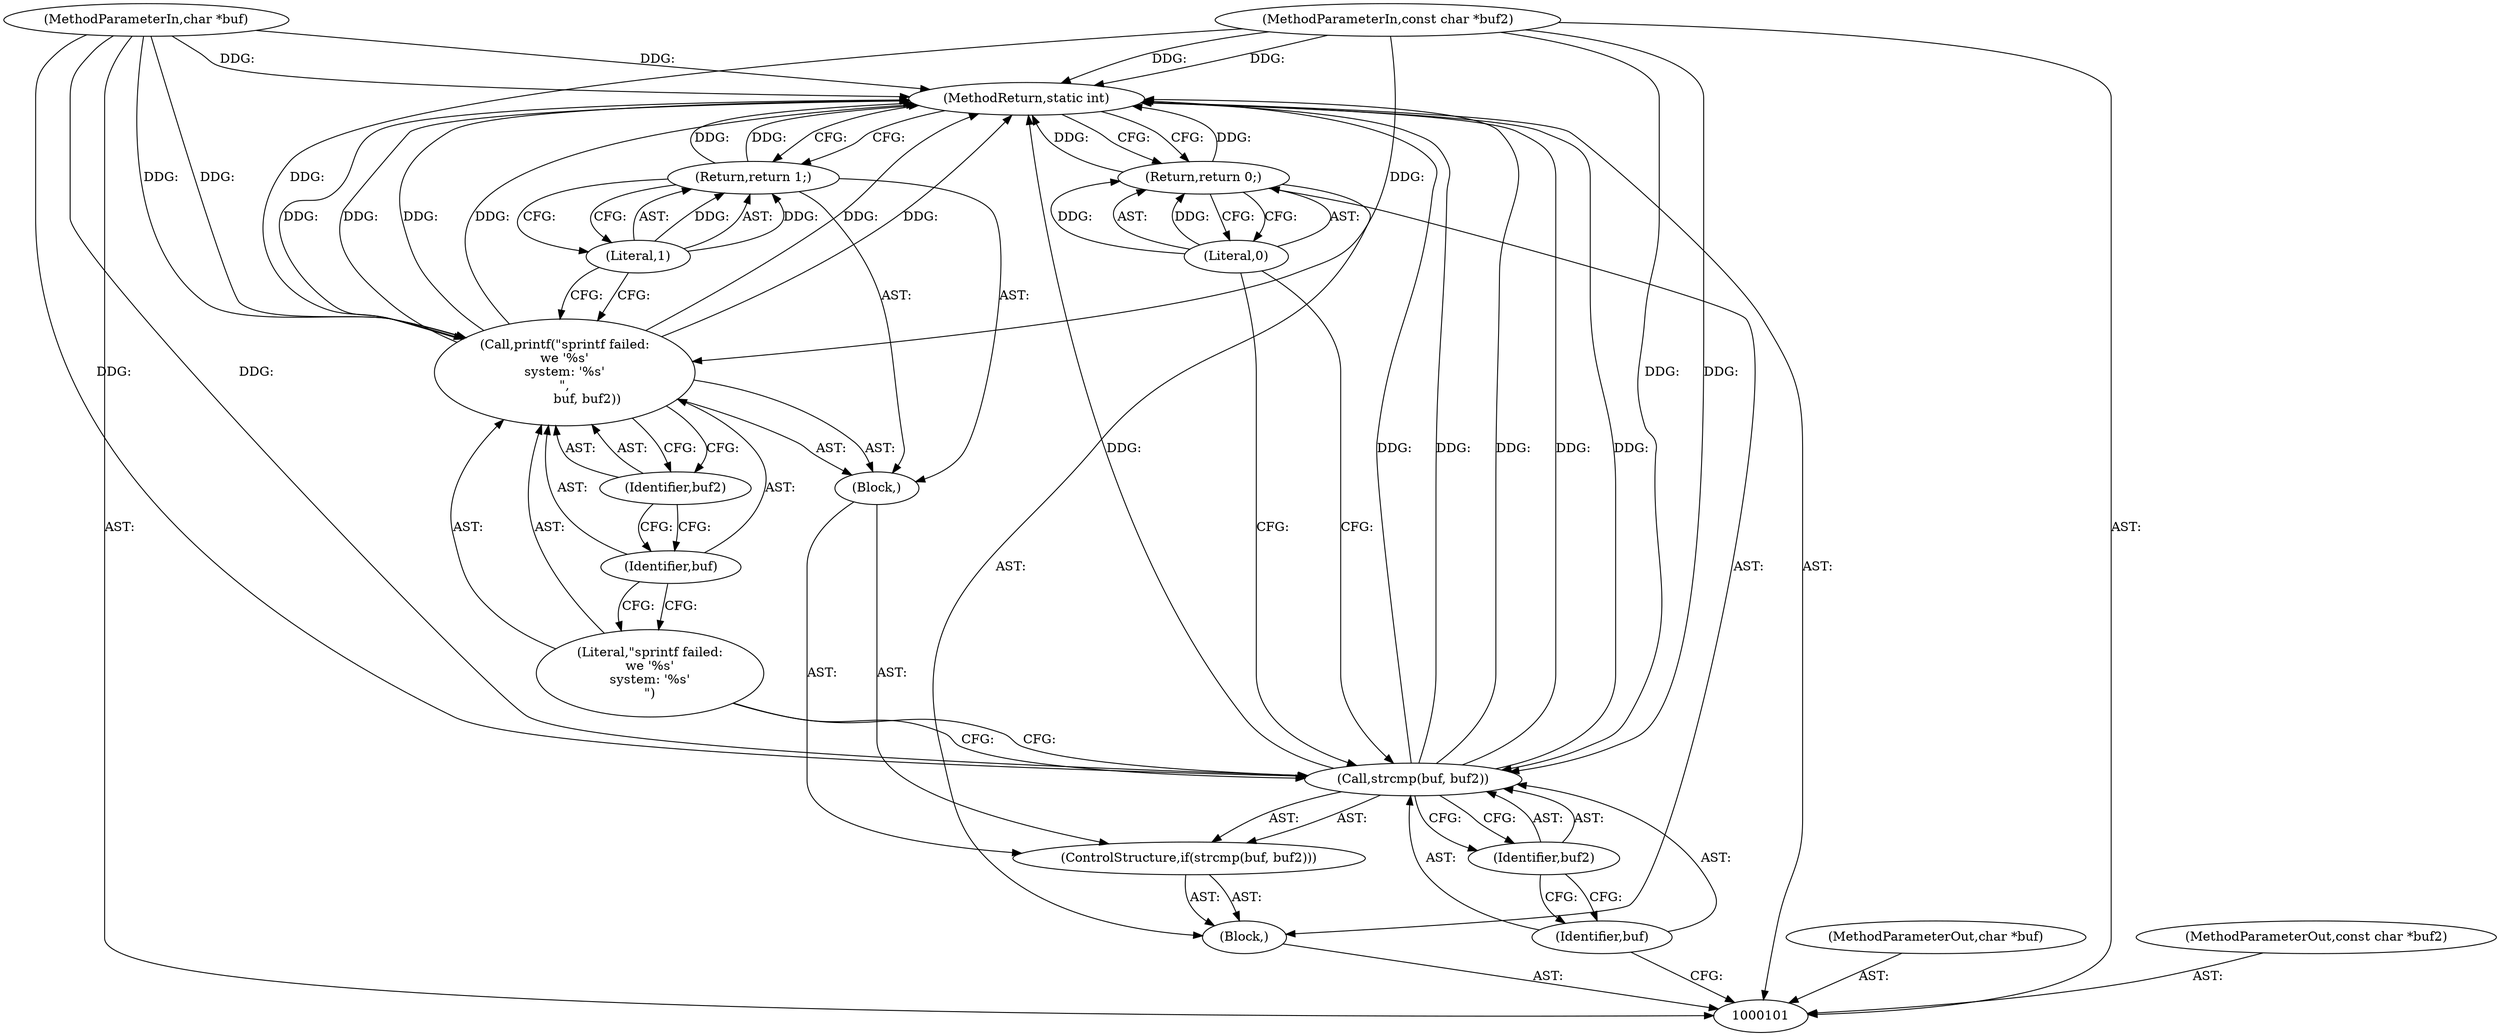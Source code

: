digraph "1_curl_curl-7_51_0-162-g3ab3c16_0" {
"1000118" [label="(MethodReturn,static int)"];
"1000102" [label="(MethodParameterIn,char *buf)"];
"1000136" [label="(MethodParameterOut,char *buf)"];
"1000103" [label="(MethodParameterIn,const char *buf2)"];
"1000137" [label="(MethodParameterOut,const char *buf2)"];
"1000104" [label="(Block,)"];
"1000107" [label="(Identifier,buf)"];
"1000108" [label="(Identifier,buf2)"];
"1000109" [label="(Block,)"];
"1000105" [label="(ControlStructure,if(strcmp(buf, buf2)))"];
"1000106" [label="(Call,strcmp(buf, buf2))"];
"1000111" [label="(Literal,\"sprintf failed:\nwe '%s'\nsystem: '%s'\n\")"];
"1000110" [label="(Call,printf(\"sprintf failed:\nwe '%s'\nsystem: '%s'\n\",\n           buf, buf2))"];
"1000112" [label="(Identifier,buf)"];
"1000113" [label="(Identifier,buf2)"];
"1000115" [label="(Literal,1)"];
"1000114" [label="(Return,return 1;)"];
"1000117" [label="(Literal,0)"];
"1000116" [label="(Return,return 0;)"];
"1000118" -> "1000101"  [label="AST: "];
"1000118" -> "1000114"  [label="CFG: "];
"1000118" -> "1000116"  [label="CFG: "];
"1000116" -> "1000118"  [label="DDG: "];
"1000106" -> "1000118"  [label="DDG: "];
"1000106" -> "1000118"  [label="DDG: "];
"1000106" -> "1000118"  [label="DDG: "];
"1000103" -> "1000118"  [label="DDG: "];
"1000102" -> "1000118"  [label="DDG: "];
"1000110" -> "1000118"  [label="DDG: "];
"1000110" -> "1000118"  [label="DDG: "];
"1000110" -> "1000118"  [label="DDG: "];
"1000114" -> "1000118"  [label="DDG: "];
"1000102" -> "1000101"  [label="AST: "];
"1000102" -> "1000118"  [label="DDG: "];
"1000102" -> "1000106"  [label="DDG: "];
"1000102" -> "1000110"  [label="DDG: "];
"1000136" -> "1000101"  [label="AST: "];
"1000103" -> "1000101"  [label="AST: "];
"1000103" -> "1000118"  [label="DDG: "];
"1000103" -> "1000106"  [label="DDG: "];
"1000103" -> "1000110"  [label="DDG: "];
"1000137" -> "1000101"  [label="AST: "];
"1000104" -> "1000101"  [label="AST: "];
"1000105" -> "1000104"  [label="AST: "];
"1000116" -> "1000104"  [label="AST: "];
"1000107" -> "1000106"  [label="AST: "];
"1000107" -> "1000101"  [label="CFG: "];
"1000108" -> "1000107"  [label="CFG: "];
"1000108" -> "1000106"  [label="AST: "];
"1000108" -> "1000107"  [label="CFG: "];
"1000106" -> "1000108"  [label="CFG: "];
"1000109" -> "1000105"  [label="AST: "];
"1000110" -> "1000109"  [label="AST: "];
"1000114" -> "1000109"  [label="AST: "];
"1000105" -> "1000104"  [label="AST: "];
"1000106" -> "1000105"  [label="AST: "];
"1000109" -> "1000105"  [label="AST: "];
"1000106" -> "1000105"  [label="AST: "];
"1000106" -> "1000108"  [label="CFG: "];
"1000107" -> "1000106"  [label="AST: "];
"1000108" -> "1000106"  [label="AST: "];
"1000111" -> "1000106"  [label="CFG: "];
"1000117" -> "1000106"  [label="CFG: "];
"1000106" -> "1000118"  [label="DDG: "];
"1000106" -> "1000118"  [label="DDG: "];
"1000106" -> "1000118"  [label="DDG: "];
"1000102" -> "1000106"  [label="DDG: "];
"1000103" -> "1000106"  [label="DDG: "];
"1000111" -> "1000110"  [label="AST: "];
"1000111" -> "1000106"  [label="CFG: "];
"1000112" -> "1000111"  [label="CFG: "];
"1000110" -> "1000109"  [label="AST: "];
"1000110" -> "1000113"  [label="CFG: "];
"1000111" -> "1000110"  [label="AST: "];
"1000112" -> "1000110"  [label="AST: "];
"1000113" -> "1000110"  [label="AST: "];
"1000115" -> "1000110"  [label="CFG: "];
"1000110" -> "1000118"  [label="DDG: "];
"1000110" -> "1000118"  [label="DDG: "];
"1000110" -> "1000118"  [label="DDG: "];
"1000102" -> "1000110"  [label="DDG: "];
"1000103" -> "1000110"  [label="DDG: "];
"1000112" -> "1000110"  [label="AST: "];
"1000112" -> "1000111"  [label="CFG: "];
"1000113" -> "1000112"  [label="CFG: "];
"1000113" -> "1000110"  [label="AST: "];
"1000113" -> "1000112"  [label="CFG: "];
"1000110" -> "1000113"  [label="CFG: "];
"1000115" -> "1000114"  [label="AST: "];
"1000115" -> "1000110"  [label="CFG: "];
"1000114" -> "1000115"  [label="CFG: "];
"1000115" -> "1000114"  [label="DDG: "];
"1000114" -> "1000109"  [label="AST: "];
"1000114" -> "1000115"  [label="CFG: "];
"1000115" -> "1000114"  [label="AST: "];
"1000118" -> "1000114"  [label="CFG: "];
"1000114" -> "1000118"  [label="DDG: "];
"1000115" -> "1000114"  [label="DDG: "];
"1000117" -> "1000116"  [label="AST: "];
"1000117" -> "1000106"  [label="CFG: "];
"1000116" -> "1000117"  [label="CFG: "];
"1000117" -> "1000116"  [label="DDG: "];
"1000116" -> "1000104"  [label="AST: "];
"1000116" -> "1000117"  [label="CFG: "];
"1000117" -> "1000116"  [label="AST: "];
"1000118" -> "1000116"  [label="CFG: "];
"1000116" -> "1000118"  [label="DDG: "];
"1000117" -> "1000116"  [label="DDG: "];
}
